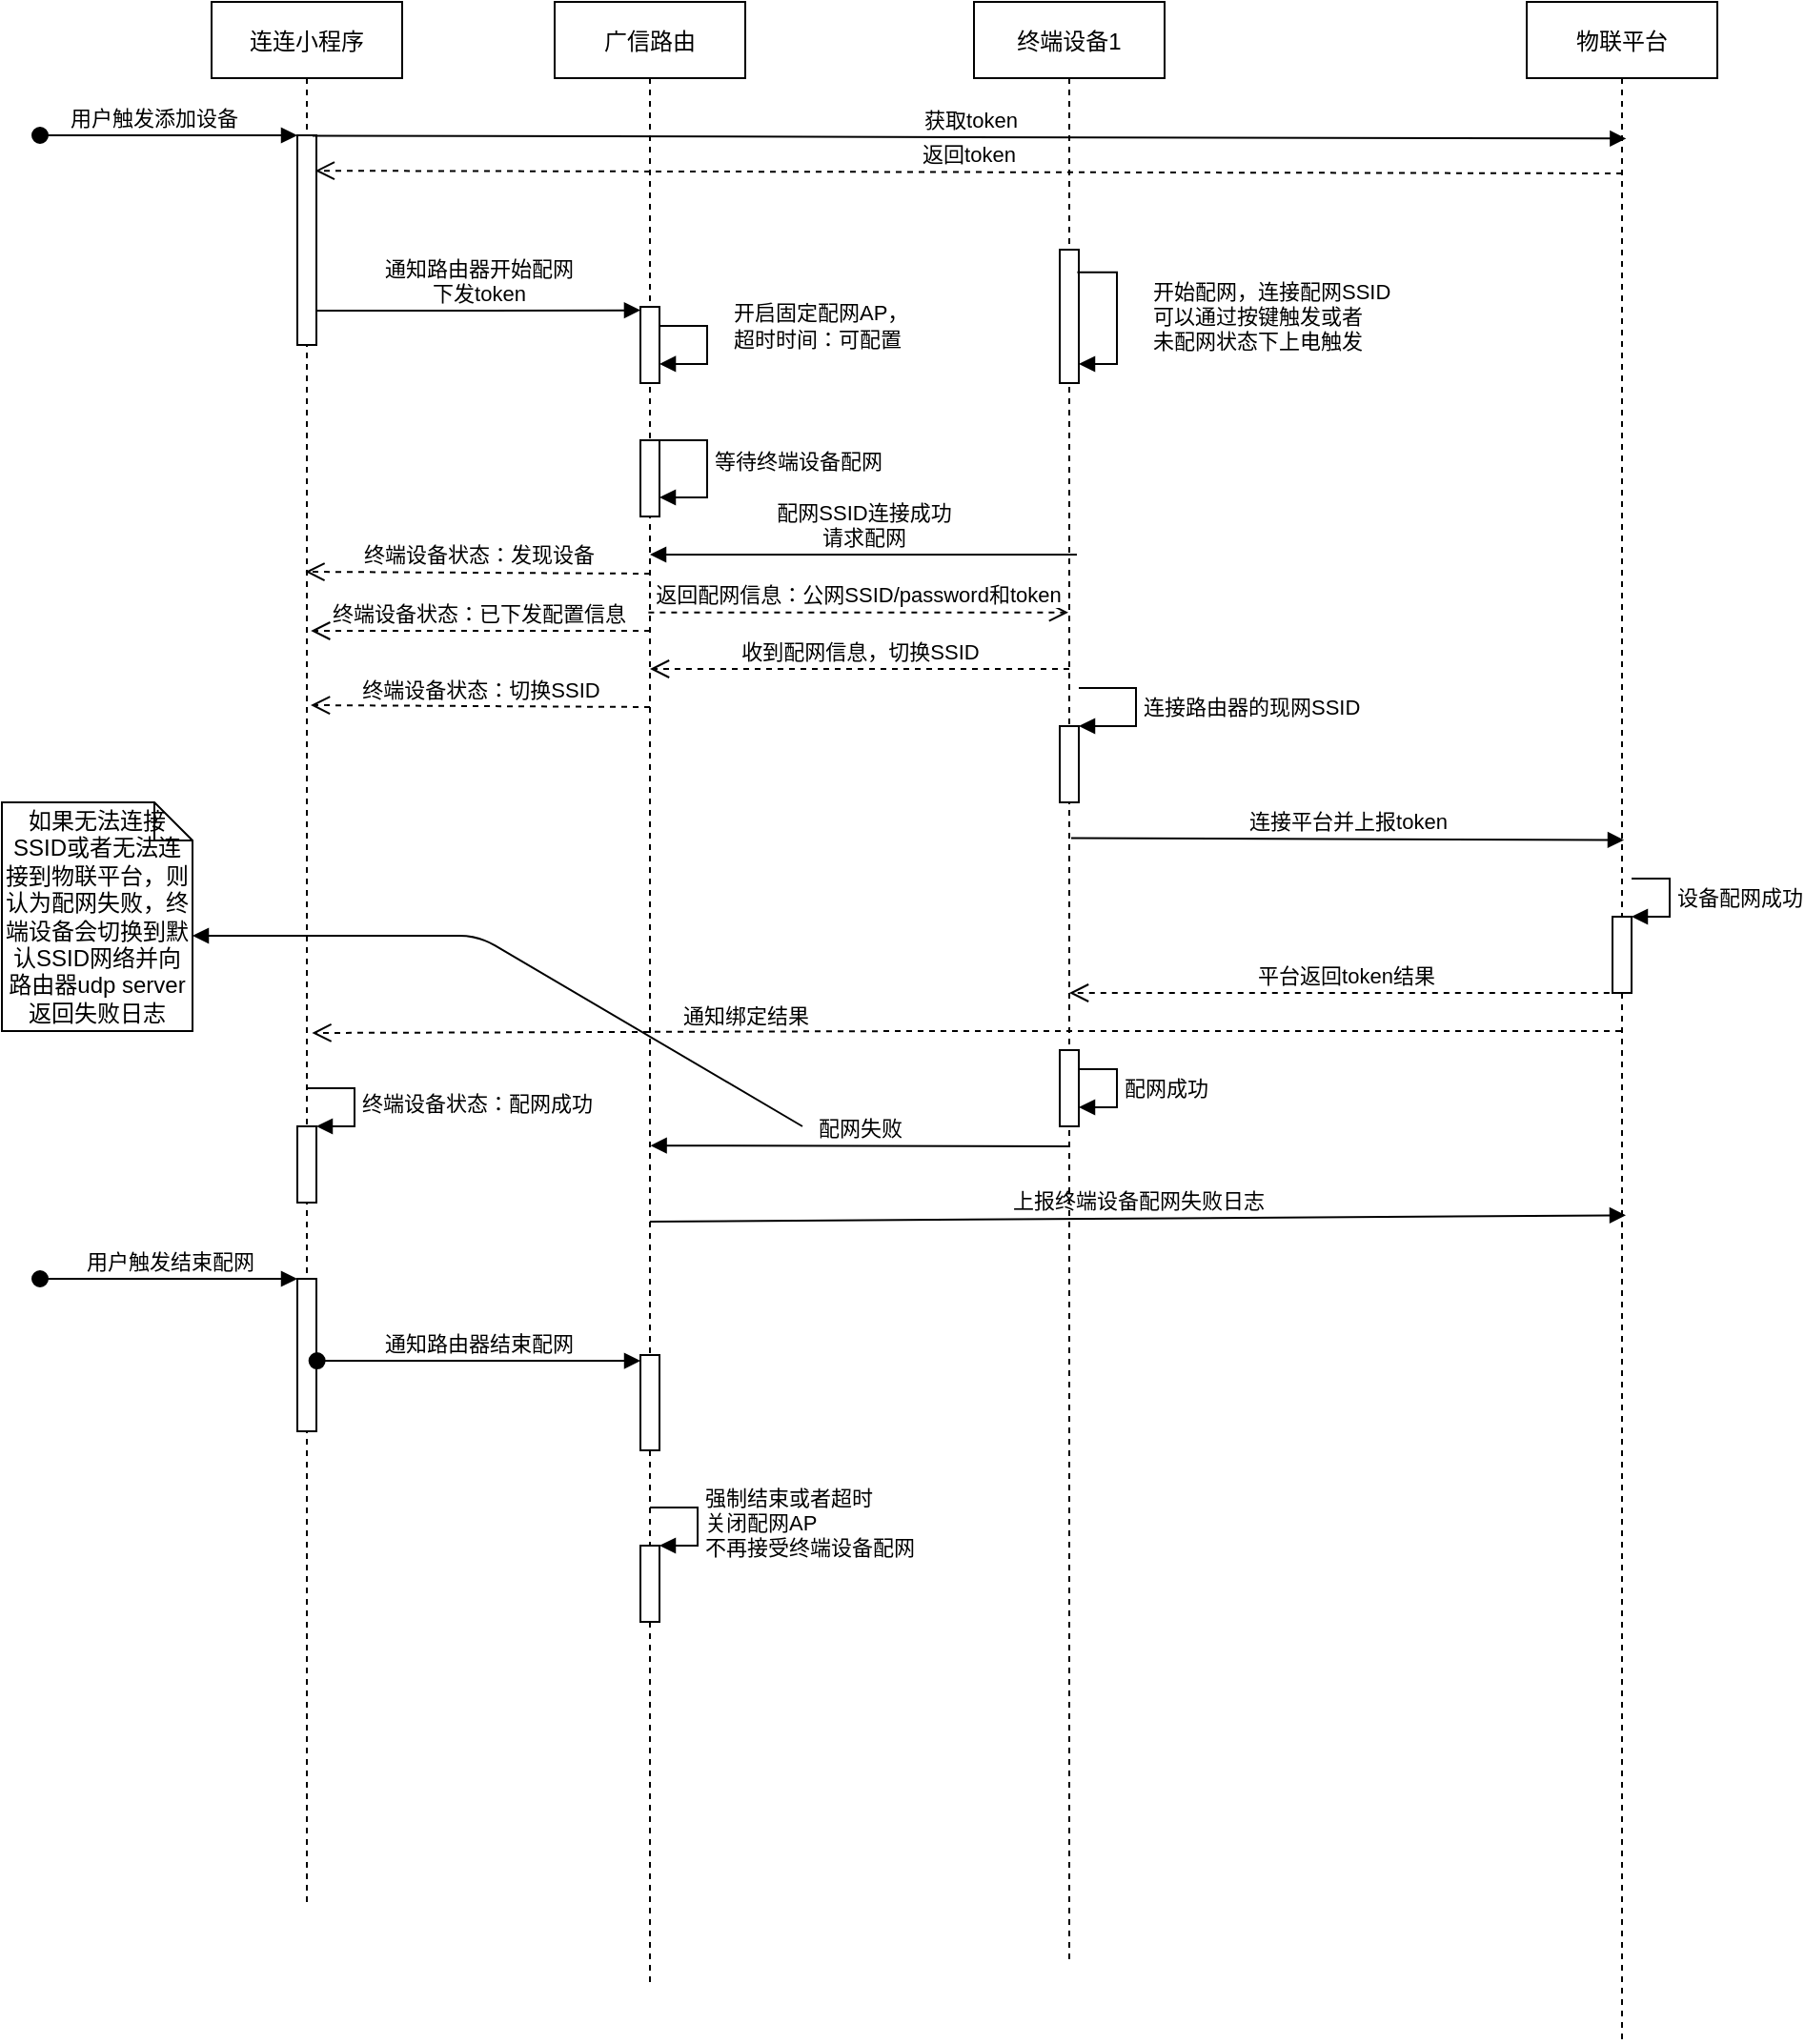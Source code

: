 <mxfile version="14.9.4" type="github">
  <diagram id="kgpKYQtTHZ0yAKxKKP6v" name="Page-1">
    <mxGraphModel dx="2299" dy="708" grid="1" gridSize="10" guides="1" tooltips="1" connect="1" arrows="1" fold="1" page="1" pageScale="1" pageWidth="850" pageHeight="1100" math="0" shadow="0">
      <root>
        <mxCell id="0" />
        <mxCell id="1" parent="0" />
        <mxCell id="3nuBFxr9cyL0pnOWT2aG-1" value="连连小程序" style="shape=umlLifeline;perimeter=lifelinePerimeter;container=1;collapsible=0;recursiveResize=0;rounded=0;shadow=0;strokeWidth=1;" parent="1" vertex="1">
          <mxGeometry x="-240" y="80" width="100" height="1000" as="geometry" />
        </mxCell>
        <mxCell id="3nuBFxr9cyL0pnOWT2aG-2" value="" style="points=[];perimeter=orthogonalPerimeter;rounded=0;shadow=0;strokeWidth=1;" parent="3nuBFxr9cyL0pnOWT2aG-1" vertex="1">
          <mxGeometry x="45" y="70" width="10" height="110" as="geometry" />
        </mxCell>
        <mxCell id="3nuBFxr9cyL0pnOWT2aG-3" value="用户触发添加设备" style="verticalAlign=bottom;startArrow=oval;endArrow=block;startSize=8;shadow=0;strokeWidth=1;" parent="3nuBFxr9cyL0pnOWT2aG-1" target="3nuBFxr9cyL0pnOWT2aG-2" edge="1">
          <mxGeometry x="-0.111" relative="1" as="geometry">
            <mxPoint x="-90" y="70" as="sourcePoint" />
            <mxPoint as="offset" />
          </mxGeometry>
        </mxCell>
        <mxCell id="zr9J4a6Wo-Lcwefs8PR9-26" value="" style="html=1;points=[];perimeter=orthogonalPerimeter;" parent="3nuBFxr9cyL0pnOWT2aG-1" vertex="1">
          <mxGeometry x="45" y="590" width="10" height="40" as="geometry" />
        </mxCell>
        <mxCell id="zr9J4a6Wo-Lcwefs8PR9-27" value="终端设备状态：配网成功" style="edgeStyle=orthogonalEdgeStyle;html=1;align=left;spacingLeft=2;endArrow=block;rounded=0;entryX=1;entryY=0;" parent="3nuBFxr9cyL0pnOWT2aG-1" target="zr9J4a6Wo-Lcwefs8PR9-26" edge="1">
          <mxGeometry relative="1" as="geometry">
            <mxPoint x="50" y="570" as="sourcePoint" />
            <Array as="points">
              <mxPoint x="75" y="570" />
            </Array>
          </mxGeometry>
        </mxCell>
        <mxCell id="zr9J4a6Wo-Lcwefs8PR9-29" value="" style="html=1;points=[];perimeter=orthogonalPerimeter;" parent="3nuBFxr9cyL0pnOWT2aG-1" vertex="1">
          <mxGeometry x="45" y="670" width="10" height="80" as="geometry" />
        </mxCell>
        <mxCell id="zr9J4a6Wo-Lcwefs8PR9-30" value="用户触发结束配网" style="html=1;verticalAlign=bottom;startArrow=oval;endArrow=block;startSize=8;" parent="3nuBFxr9cyL0pnOWT2aG-1" target="zr9J4a6Wo-Lcwefs8PR9-29" edge="1">
          <mxGeometry relative="1" as="geometry">
            <mxPoint x="-90" y="670" as="sourcePoint" />
          </mxGeometry>
        </mxCell>
        <mxCell id="3nuBFxr9cyL0pnOWT2aG-5" value="广信路由" style="shape=umlLifeline;perimeter=lifelinePerimeter;container=1;collapsible=0;recursiveResize=0;rounded=0;shadow=0;strokeWidth=1;" parent="1" vertex="1">
          <mxGeometry x="-60" y="80" width="100" height="1040" as="geometry" />
        </mxCell>
        <mxCell id="3nuBFxr9cyL0pnOWT2aG-6" value="" style="points=[];perimeter=orthogonalPerimeter;rounded=0;shadow=0;strokeWidth=1;" parent="3nuBFxr9cyL0pnOWT2aG-5" vertex="1">
          <mxGeometry x="45" y="160" width="10" height="40" as="geometry" />
        </mxCell>
        <mxCell id="zr9J4a6Wo-Lcwefs8PR9-12" value="开启固定配网AP，&lt;br&gt;超时时间：可配置" style="edgeStyle=orthogonalEdgeStyle;html=1;align=left;spacingLeft=2;endArrow=block;rounded=0;" parent="3nuBFxr9cyL0pnOWT2aG-5" edge="1">
          <mxGeometry x="-0.287" y="10" relative="1" as="geometry">
            <mxPoint x="55" y="170" as="sourcePoint" />
            <Array as="points">
              <mxPoint x="55" y="170" />
              <mxPoint x="80" y="170" />
              <mxPoint x="80" y="190" />
            </Array>
            <mxPoint x="55.03" y="189.98" as="targetPoint" />
            <mxPoint as="offset" />
          </mxGeometry>
        </mxCell>
        <mxCell id="zr9J4a6Wo-Lcwefs8PR9-13" value="" style="html=1;points=[];perimeter=orthogonalPerimeter;" parent="3nuBFxr9cyL0pnOWT2aG-5" vertex="1">
          <mxGeometry x="45" y="230" width="10" height="40" as="geometry" />
        </mxCell>
        <mxCell id="zr9J4a6Wo-Lcwefs8PR9-14" value="等待终端设备配网" style="edgeStyle=orthogonalEdgeStyle;html=1;align=left;spacingLeft=2;endArrow=block;rounded=0;" parent="3nuBFxr9cyL0pnOWT2aG-5" edge="1">
          <mxGeometry relative="1" as="geometry">
            <mxPoint x="55" y="230" as="sourcePoint" />
            <Array as="points">
              <mxPoint x="51" y="230" />
              <mxPoint x="80" y="230" />
              <mxPoint x="80" y="260" />
            </Array>
            <mxPoint x="55" y="260" as="targetPoint" />
          </mxGeometry>
        </mxCell>
        <mxCell id="zr9J4a6Wo-Lcwefs8PR9-31" value="" style="html=1;points=[];perimeter=orthogonalPerimeter;" parent="3nuBFxr9cyL0pnOWT2aG-5" vertex="1">
          <mxGeometry x="45" y="710" width="10" height="50" as="geometry" />
        </mxCell>
        <mxCell id="zr9J4a6Wo-Lcwefs8PR9-33" value="" style="html=1;points=[];perimeter=orthogonalPerimeter;" parent="3nuBFxr9cyL0pnOWT2aG-5" vertex="1">
          <mxGeometry x="45" y="810" width="10" height="40" as="geometry" />
        </mxCell>
        <mxCell id="zr9J4a6Wo-Lcwefs8PR9-34" value="强制结束或者超时&lt;br&gt;关闭配网AP&lt;br&gt;不再接受终端设备配网" style="edgeStyle=orthogonalEdgeStyle;html=1;align=left;spacingLeft=2;endArrow=block;rounded=0;entryX=1;entryY=0;" parent="3nuBFxr9cyL0pnOWT2aG-5" target="zr9J4a6Wo-Lcwefs8PR9-33" edge="1">
          <mxGeometry relative="1" as="geometry">
            <mxPoint x="50" y="790" as="sourcePoint" />
            <Array as="points">
              <mxPoint x="75" y="790" />
            </Array>
          </mxGeometry>
        </mxCell>
        <mxCell id="zr9J4a6Wo-Lcwefs8PR9-44" value="上报终端设备配网失败日志" style="html=1;verticalAlign=bottom;endArrow=block;entryX=0.52;entryY=0.595;entryDx=0;entryDy=0;entryPerimeter=0;" parent="3nuBFxr9cyL0pnOWT2aG-5" target="zr9J4a6Wo-Lcwefs8PR9-5" edge="1">
          <mxGeometry width="80" relative="1" as="geometry">
            <mxPoint x="50" y="640" as="sourcePoint" />
            <mxPoint x="130" y="640" as="targetPoint" />
          </mxGeometry>
        </mxCell>
        <mxCell id="zr9J4a6Wo-Lcwefs8PR9-3" value="终端设备1" style="shape=umlLifeline;perimeter=lifelinePerimeter;container=1;collapsible=0;recursiveResize=0;rounded=0;shadow=0;strokeWidth=1;" parent="1" vertex="1">
          <mxGeometry x="160" y="80" width="100" height="1030" as="geometry" />
        </mxCell>
        <mxCell id="zr9J4a6Wo-Lcwefs8PR9-4" value="" style="points=[];perimeter=orthogonalPerimeter;rounded=0;shadow=0;strokeWidth=1;" parent="zr9J4a6Wo-Lcwefs8PR9-3" vertex="1">
          <mxGeometry x="45" y="130" width="10" height="70" as="geometry" />
        </mxCell>
        <mxCell id="zr9J4a6Wo-Lcwefs8PR9-10" value="开始配网，连接配网SSID&lt;br&gt;可以通过按键触发或者&lt;br&gt;未配网状态下上电触发" style="edgeStyle=orthogonalEdgeStyle;html=1;align=left;spacingLeft=2;endArrow=block;rounded=0;exitX=0.922;exitY=0.17;exitDx=0;exitDy=0;exitPerimeter=0;" parent="zr9J4a6Wo-Lcwefs8PR9-3" source="zr9J4a6Wo-Lcwefs8PR9-4" target="zr9J4a6Wo-Lcwefs8PR9-4" edge="1">
          <mxGeometry x="-0.013" y="15" relative="1" as="geometry">
            <mxPoint x="45" y="80" as="sourcePoint" />
            <Array as="points">
              <mxPoint x="75" y="142" />
              <mxPoint x="75" y="190" />
            </Array>
            <mxPoint x="50" y="100.0" as="targetPoint" />
            <mxPoint as="offset" />
          </mxGeometry>
        </mxCell>
        <mxCell id="zr9J4a6Wo-Lcwefs8PR9-20" value="" style="html=1;points=[];perimeter=orthogonalPerimeter;" parent="zr9J4a6Wo-Lcwefs8PR9-3" vertex="1">
          <mxGeometry x="45" y="380" width="10" height="40" as="geometry" />
        </mxCell>
        <mxCell id="zr9J4a6Wo-Lcwefs8PR9-21" value="连接路由器的现网SSID" style="edgeStyle=orthogonalEdgeStyle;html=1;align=left;spacingLeft=2;endArrow=block;rounded=0;entryX=1;entryY=0;" parent="zr9J4a6Wo-Lcwefs8PR9-3" target="zr9J4a6Wo-Lcwefs8PR9-20" edge="1">
          <mxGeometry relative="1" as="geometry">
            <mxPoint x="55" y="360" as="sourcePoint" />
            <Array as="points">
              <mxPoint x="85" y="360" />
            </Array>
          </mxGeometry>
        </mxCell>
        <mxCell id="zr9J4a6Wo-Lcwefs8PR9-35" value="平台返回token结果" style="html=1;verticalAlign=bottom;endArrow=open;dashed=1;endSize=8;exitX=0.494;exitY=0.486;exitDx=0;exitDy=0;exitPerimeter=0;" parent="zr9J4a6Wo-Lcwefs8PR9-3" source="zr9J4a6Wo-Lcwefs8PR9-5" edge="1">
          <mxGeometry relative="1" as="geometry">
            <mxPoint x="130" y="520" as="sourcePoint" />
            <mxPoint x="50" y="520" as="targetPoint" />
          </mxGeometry>
        </mxCell>
        <mxCell id="zr9J4a6Wo-Lcwefs8PR9-45" value="" style="html=1;points=[];perimeter=orthogonalPerimeter;" parent="zr9J4a6Wo-Lcwefs8PR9-3" vertex="1">
          <mxGeometry x="45" y="550" width="10" height="40" as="geometry" />
        </mxCell>
        <mxCell id="zr9J4a6Wo-Lcwefs8PR9-46" value="配网成功" style="edgeStyle=orthogonalEdgeStyle;html=1;align=left;spacingLeft=2;endArrow=block;rounded=0;" parent="zr9J4a6Wo-Lcwefs8PR9-3" source="zr9J4a6Wo-Lcwefs8PR9-45" target="zr9J4a6Wo-Lcwefs8PR9-45" edge="1">
          <mxGeometry relative="1" as="geometry">
            <mxPoint x="60" y="550" as="sourcePoint" />
            <Array as="points">
              <mxPoint x="75" y="560" />
              <mxPoint x="75" y="580" />
            </Array>
          </mxGeometry>
        </mxCell>
        <mxCell id="zr9J4a6Wo-Lcwefs8PR9-5" value="物联平台" style="shape=umlLifeline;perimeter=lifelinePerimeter;container=1;collapsible=0;recursiveResize=0;rounded=0;shadow=0;strokeWidth=1;" parent="1" vertex="1">
          <mxGeometry x="450" y="80" width="100" height="1070" as="geometry" />
        </mxCell>
        <mxCell id="zr9J4a6Wo-Lcwefs8PR9-23" value="" style="html=1;points=[];perimeter=orthogonalPerimeter;" parent="zr9J4a6Wo-Lcwefs8PR9-5" vertex="1">
          <mxGeometry x="45" y="480" width="10" height="40" as="geometry" />
        </mxCell>
        <mxCell id="zr9J4a6Wo-Lcwefs8PR9-24" value="设备配网成功" style="edgeStyle=orthogonalEdgeStyle;html=1;align=left;spacingLeft=2;endArrow=block;rounded=0;entryX=1;entryY=0;" parent="zr9J4a6Wo-Lcwefs8PR9-5" target="zr9J4a6Wo-Lcwefs8PR9-23" edge="1">
          <mxGeometry relative="1" as="geometry">
            <mxPoint x="55" y="460" as="sourcePoint" />
            <Array as="points">
              <mxPoint x="75" y="460" />
            </Array>
          </mxGeometry>
        </mxCell>
        <mxCell id="zr9J4a6Wo-Lcwefs8PR9-17" value="收到配网信息，切换SSID" style="html=1;verticalAlign=bottom;endArrow=open;dashed=1;endSize=8;" parent="1" source="zr9J4a6Wo-Lcwefs8PR9-3" target="3nuBFxr9cyL0pnOWT2aG-5" edge="1">
          <mxGeometry relative="1" as="geometry">
            <mxPoint x="210" y="480" as="sourcePoint" />
            <mxPoint x="130" y="480" as="targetPoint" />
            <Array as="points">
              <mxPoint x="210" y="430" />
              <mxPoint x="10" y="430" />
            </Array>
          </mxGeometry>
        </mxCell>
        <mxCell id="zr9J4a6Wo-Lcwefs8PR9-18" value="配网SSID连接成功&lt;br&gt;请求配网" style="html=1;verticalAlign=bottom;endArrow=block;entryX=0.477;entryY=0.228;entryDx=0;entryDy=0;entryPerimeter=0;" parent="1" edge="1">
          <mxGeometry width="80" relative="1" as="geometry">
            <mxPoint x="214" y="370" as="sourcePoint" />
            <mxPoint x="-10.0" y="370.0" as="targetPoint" />
            <Array as="points" />
          </mxGeometry>
        </mxCell>
        <mxCell id="zr9J4a6Wo-Lcwefs8PR9-28" value="返回配网信息：公网SSID/password和token" style="html=1;verticalAlign=bottom;endArrow=open;dashed=1;endSize=8;exitX=0.492;exitY=0.308;exitDx=0;exitDy=0;exitPerimeter=0;" parent="1" source="3nuBFxr9cyL0pnOWT2aG-5" target="zr9J4a6Wo-Lcwefs8PR9-3" edge="1">
          <mxGeometry relative="1" as="geometry">
            <mxPoint x="130" y="400" as="sourcePoint" />
            <mxPoint x="50" y="400" as="targetPoint" />
          </mxGeometry>
        </mxCell>
        <mxCell id="zr9J4a6Wo-Lcwefs8PR9-22" value="连接平台并上报token" style="html=1;verticalAlign=bottom;endArrow=block;exitX=0.51;exitY=0.426;exitDx=0;exitDy=0;exitPerimeter=0;entryX=0.51;entryY=0.411;entryDx=0;entryDy=0;entryPerimeter=0;" parent="1" source="zr9J4a6Wo-Lcwefs8PR9-3" target="zr9J4a6Wo-Lcwefs8PR9-5" edge="1">
          <mxGeometry width="80" relative="1" as="geometry">
            <mxPoint x="210" y="640" as="sourcePoint" />
            <mxPoint x="502" y="311" as="targetPoint" />
            <Array as="points" />
          </mxGeometry>
        </mxCell>
        <mxCell id="zr9J4a6Wo-Lcwefs8PR9-25" value="通知绑定结果" style="html=1;verticalAlign=bottom;endArrow=open;dashed=1;endSize=8;entryX=0.527;entryY=0.541;entryDx=0;entryDy=0;entryPerimeter=0;" parent="1" source="zr9J4a6Wo-Lcwefs8PR9-5" target="3nuBFxr9cyL0pnOWT2aG-1" edge="1">
          <mxGeometry x="0.338" y="1" relative="1" as="geometry">
            <mxPoint x="-100" y="750" as="sourcePoint" />
            <mxPoint x="-180" y="750" as="targetPoint" />
            <Array as="points">
              <mxPoint x="130" y="620" />
            </Array>
            <mxPoint as="offset" />
          </mxGeometry>
        </mxCell>
        <mxCell id="zr9J4a6Wo-Lcwefs8PR9-32" value="通知路由器结束配网" style="html=1;verticalAlign=bottom;startArrow=oval;endArrow=block;startSize=8;exitX=1.033;exitY=0.538;exitDx=0;exitDy=0;exitPerimeter=0;" parent="1" source="zr9J4a6Wo-Lcwefs8PR9-29" target="zr9J4a6Wo-Lcwefs8PR9-31" edge="1">
          <mxGeometry relative="1" as="geometry">
            <mxPoint x="-75" y="790" as="sourcePoint" />
          </mxGeometry>
        </mxCell>
        <mxCell id="zr9J4a6Wo-Lcwefs8PR9-36" value="获取token" style="html=1;verticalAlign=bottom;endArrow=block;exitX=0.801;exitY=0.002;exitDx=0;exitDy=0;exitPerimeter=0;entryX=0.522;entryY=0.067;entryDx=0;entryDy=0;entryPerimeter=0;" parent="1" source="3nuBFxr9cyL0pnOWT2aG-2" target="zr9J4a6Wo-Lcwefs8PR9-5" edge="1">
          <mxGeometry width="80" relative="1" as="geometry">
            <mxPoint x="-180" y="150" as="sourcePoint" />
            <mxPoint x="-100" y="150" as="targetPoint" />
          </mxGeometry>
        </mxCell>
        <mxCell id="zr9J4a6Wo-Lcwefs8PR9-37" value="返回token" style="html=1;verticalAlign=bottom;endArrow=open;dashed=1;endSize=8;entryX=0.939;entryY=0.169;entryDx=0;entryDy=0;entryPerimeter=0;" parent="1" target="3nuBFxr9cyL0pnOWT2aG-2" edge="1">
          <mxGeometry relative="1" as="geometry">
            <mxPoint x="500" y="170" as="sourcePoint" />
            <mxPoint x="420" y="170" as="targetPoint" />
          </mxGeometry>
        </mxCell>
        <mxCell id="zr9J4a6Wo-Lcwefs8PR9-40" value="通知路由器开始配网&lt;br&gt;下发token" style="html=1;verticalAlign=bottom;endArrow=block;entryX=-0.003;entryY=0.045;entryDx=0;entryDy=0;entryPerimeter=0;" parent="1" source="3nuBFxr9cyL0pnOWT2aG-2" target="3nuBFxr9cyL0pnOWT2aG-6" edge="1">
          <mxGeometry width="80" relative="1" as="geometry">
            <mxPoint x="-190" y="200" as="sourcePoint" />
            <mxPoint x="-110" y="200" as="targetPoint" />
            <Array as="points">
              <mxPoint x="-170" y="242" />
              <mxPoint x="-140" y="242" />
              <mxPoint x="-120" y="242" />
            </Array>
          </mxGeometry>
        </mxCell>
        <mxCell id="zr9J4a6Wo-Lcwefs8PR9-43" value="配网失败" style="html=1;verticalAlign=bottom;endArrow=block;exitX=0.5;exitY=0.583;exitDx=0;exitDy=0;exitPerimeter=0;entryX=0.503;entryY=0.577;entryDx=0;entryDy=0;entryPerimeter=0;" parent="1" source="zr9J4a6Wo-Lcwefs8PR9-3" target="3nuBFxr9cyL0pnOWT2aG-5" edge="1">
          <mxGeometry width="80" relative="1" as="geometry">
            <mxPoint x="80" y="680" as="sourcePoint" />
            <mxPoint y="680" as="targetPoint" />
          </mxGeometry>
        </mxCell>
        <mxCell id="zr9J4a6Wo-Lcwefs8PR9-47" value="如果无法连接SSID或者无法连接到物联平台，则认为配网失败，终端设备会切换到默认SSID网络并向路由器udp server返回失败日志" style="shape=note;size=20;whiteSpace=wrap;html=1;" parent="1" vertex="1">
          <mxGeometry x="-350" y="500" width="100" height="120" as="geometry" />
        </mxCell>
        <mxCell id="zr9J4a6Wo-Lcwefs8PR9-50" value="" style="html=1;verticalAlign=bottom;endArrow=block;entryX=0;entryY=0;entryDx=100;entryDy=70;entryPerimeter=0;" parent="1" target="zr9J4a6Wo-Lcwefs8PR9-47" edge="1">
          <mxGeometry width="80" relative="1" as="geometry">
            <mxPoint x="70" y="670" as="sourcePoint" />
            <mxPoint x="-50" y="540" as="targetPoint" />
            <Array as="points">
              <mxPoint x="-100" y="570" />
            </Array>
          </mxGeometry>
        </mxCell>
        <mxCell id="zr9J4a6Wo-Lcwefs8PR9-52" value="终端设备状态：发现设备" style="html=1;verticalAlign=bottom;endArrow=open;dashed=1;endSize=8;entryX=0.492;entryY=0.299;entryDx=0;entryDy=0;entryPerimeter=0;" parent="1" target="3nuBFxr9cyL0pnOWT2aG-1" edge="1">
          <mxGeometry relative="1" as="geometry">
            <mxPoint x="-10" y="380" as="sourcePoint" />
            <mxPoint x="-180" y="380" as="targetPoint" />
          </mxGeometry>
        </mxCell>
        <mxCell id="zr9J4a6Wo-Lcwefs8PR9-53" value="终端设备状态：切换SSID" style="html=1;verticalAlign=bottom;endArrow=open;dashed=1;endSize=8;entryX=0.52;entryY=0.369;entryDx=0;entryDy=0;entryPerimeter=0;" parent="1" target="3nuBFxr9cyL0pnOWT2aG-1" edge="1">
          <mxGeometry relative="1" as="geometry">
            <mxPoint x="-10" y="450" as="sourcePoint" />
            <mxPoint x="-90" y="450" as="targetPoint" />
          </mxGeometry>
        </mxCell>
        <mxCell id="zr9J4a6Wo-Lcwefs8PR9-54" value="终端设备状态：已下发配置信息" style="html=1;verticalAlign=bottom;endArrow=open;dashed=1;endSize=8;entryX=0.521;entryY=0.33;entryDx=0;entryDy=0;entryPerimeter=0;" parent="1" target="3nuBFxr9cyL0pnOWT2aG-1" edge="1">
          <mxGeometry x="0.012" relative="1" as="geometry">
            <mxPoint x="-10" y="410" as="sourcePoint" />
            <mxPoint x="-180" y="410" as="targetPoint" />
            <mxPoint as="offset" />
          </mxGeometry>
        </mxCell>
      </root>
    </mxGraphModel>
  </diagram>
</mxfile>
